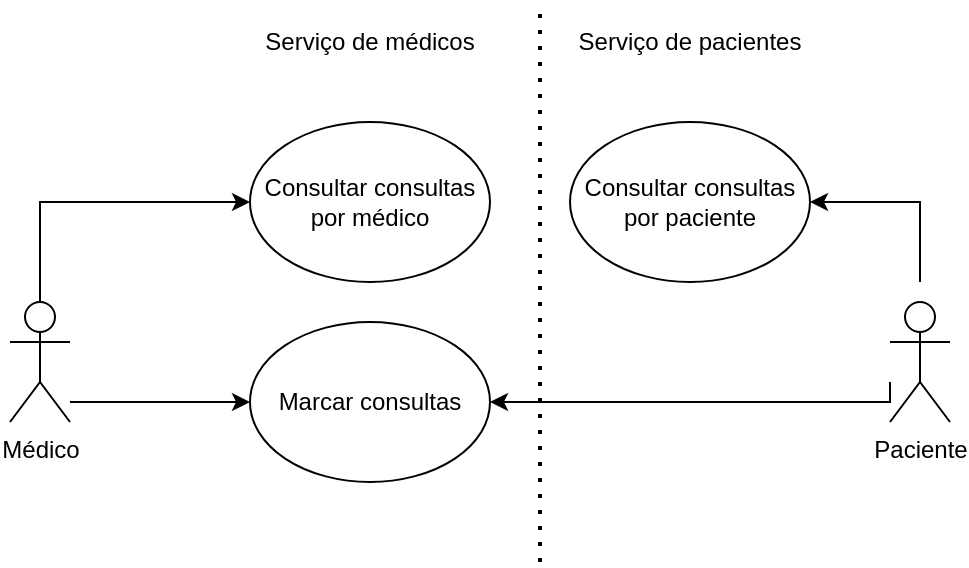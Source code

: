 <mxfile version="13.6.5" type="github">
  <diagram name="Page-1" id="e7e014a7-5840-1c2e-5031-d8a46d1fe8dd">
    <mxGraphModel dx="1422" dy="794" grid="1" gridSize="10" guides="1" tooltips="1" connect="1" arrows="1" fold="1" page="1" pageScale="1" pageWidth="1169" pageHeight="826" background="#ffffff" math="0" shadow="0">
      <root>
        <mxCell id="0" />
        <mxCell id="1" parent="0" />
        <mxCell id="LHH6y7cKENH27dMYag3X-50" style="edgeStyle=orthogonalEdgeStyle;rounded=0;orthogonalLoop=1;jettySize=auto;html=1;entryX=0;entryY=0.5;entryDx=0;entryDy=0;" edge="1" parent="1" source="LHH6y7cKENH27dMYag3X-41" target="LHH6y7cKENH27dMYag3X-44">
          <mxGeometry relative="1" as="geometry">
            <Array as="points">
              <mxPoint x="155" y="140" />
            </Array>
          </mxGeometry>
        </mxCell>
        <mxCell id="LHH6y7cKENH27dMYag3X-51" style="edgeStyle=orthogonalEdgeStyle;rounded=0;orthogonalLoop=1;jettySize=auto;html=1;entryX=0;entryY=0.5;entryDx=0;entryDy=0;" edge="1" parent="1" source="LHH6y7cKENH27dMYag3X-41" target="LHH6y7cKENH27dMYag3X-45">
          <mxGeometry relative="1" as="geometry">
            <Array as="points">
              <mxPoint x="260" y="240" />
            </Array>
          </mxGeometry>
        </mxCell>
        <mxCell id="LHH6y7cKENH27dMYag3X-41" value="Médico" style="shape=umlActor;verticalLabelPosition=bottom;verticalAlign=top;html=1;" vertex="1" parent="1">
          <mxGeometry x="140" y="190" width="30" height="60" as="geometry" />
        </mxCell>
        <mxCell id="LHH6y7cKENH27dMYag3X-52" style="edgeStyle=orthogonalEdgeStyle;rounded=0;orthogonalLoop=1;jettySize=auto;html=1;entryX=1;entryY=0.5;entryDx=0;entryDy=0;" edge="1" parent="1" target="LHH6y7cKENH27dMYag3X-46">
          <mxGeometry relative="1" as="geometry">
            <mxPoint x="595" y="180" as="sourcePoint" />
            <Array as="points">
              <mxPoint x="595" y="140" />
            </Array>
          </mxGeometry>
        </mxCell>
        <mxCell id="LHH6y7cKENH27dMYag3X-53" style="edgeStyle=orthogonalEdgeStyle;rounded=0;orthogonalLoop=1;jettySize=auto;html=1;entryX=1;entryY=0.5;entryDx=0;entryDy=0;" edge="1" parent="1" target="LHH6y7cKENH27dMYag3X-45">
          <mxGeometry relative="1" as="geometry">
            <mxPoint x="580" y="230" as="sourcePoint" />
            <Array as="points">
              <mxPoint x="580" y="240" />
            </Array>
          </mxGeometry>
        </mxCell>
        <mxCell id="LHH6y7cKENH27dMYag3X-42" value="Paciente" style="shape=umlActor;verticalLabelPosition=bottom;verticalAlign=top;html=1;" vertex="1" parent="1">
          <mxGeometry x="580" y="190" width="30" height="60" as="geometry" />
        </mxCell>
        <mxCell id="LHH6y7cKENH27dMYag3X-44" value="Consultar consultas por médico" style="ellipse;whiteSpace=wrap;html=1;" vertex="1" parent="1">
          <mxGeometry x="260" y="100" width="120" height="80" as="geometry" />
        </mxCell>
        <mxCell id="LHH6y7cKENH27dMYag3X-45" value="Marcar consultas" style="ellipse;whiteSpace=wrap;html=1;" vertex="1" parent="1">
          <mxGeometry x="260" y="200" width="120" height="80" as="geometry" />
        </mxCell>
        <mxCell id="LHH6y7cKENH27dMYag3X-46" value="Consultar consultas por paciente" style="ellipse;whiteSpace=wrap;html=1;" vertex="1" parent="1">
          <mxGeometry x="420" y="100" width="120" height="80" as="geometry" />
        </mxCell>
        <mxCell id="LHH6y7cKENH27dMYag3X-48" value="Serviço de médicos" style="text;html=1;strokeColor=none;fillColor=none;align=center;verticalAlign=middle;whiteSpace=wrap;rounded=0;" vertex="1" parent="1">
          <mxGeometry x="250" y="50" width="140" height="20" as="geometry" />
        </mxCell>
        <mxCell id="LHH6y7cKENH27dMYag3X-49" value="Serviço de pacientes" style="text;html=1;strokeColor=none;fillColor=none;align=center;verticalAlign=middle;whiteSpace=wrap;rounded=0;" vertex="1" parent="1">
          <mxGeometry x="410" y="50" width="140" height="20" as="geometry" />
        </mxCell>
        <mxCell id="LHH6y7cKENH27dMYag3X-54" value="" style="endArrow=none;dashed=1;html=1;dashPattern=1 3;strokeWidth=2;" edge="1" parent="1">
          <mxGeometry width="50" height="50" relative="1" as="geometry">
            <mxPoint x="405" y="320" as="sourcePoint" />
            <mxPoint x="405" y="40" as="targetPoint" />
          </mxGeometry>
        </mxCell>
      </root>
    </mxGraphModel>
  </diagram>
</mxfile>
